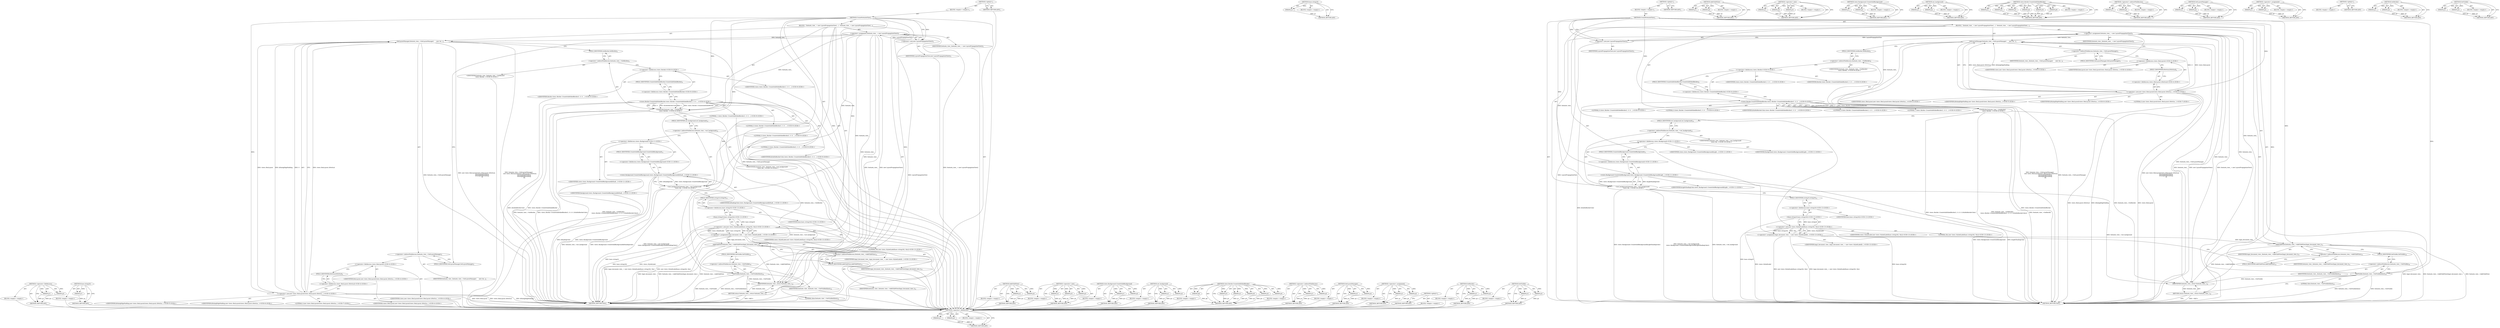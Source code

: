 digraph "SetVisible" {
vulnerable_129 [label=<(METHOD,&lt;operator&gt;.fieldAccess)>];
vulnerable_130 [label=<(PARAM,p1)>];
vulnerable_131 [label=<(PARAM,p2)>];
vulnerable_132 [label=<(BLOCK,&lt;empty&gt;,&lt;empty&gt;)>];
vulnerable_133 [label=<(METHOD_RETURN,ANY)>];
vulnerable_158 [label=<(METHOD,base.string16)>];
vulnerable_159 [label=<(PARAM,p1)>];
vulnerable_160 [label=<(BLOCK,&lt;empty&gt;,&lt;empty&gt;)>];
vulnerable_161 [label=<(METHOD_RETURN,ANY)>];
vulnerable_6 [label=<(METHOD,&lt;global&gt;)<SUB>1</SUB>>];
vulnerable_7 [label=<(BLOCK,&lt;empty&gt;,&lt;empty&gt;)<SUB>1</SUB>>];
vulnerable_8 [label=<(METHOD,CreateFootnoteView)<SUB>1</SUB>>];
vulnerable_9 [label=<(BLOCK,{
  footnote_view_ = new LayoutPropagationView(...,{
  footnote_view_ = new LayoutPropagationView(...)<SUB>1</SUB>>];
vulnerable_10 [label=<(&lt;operator&gt;.assignment,footnote_view_ = new LayoutPropagationView())<SUB>2</SUB>>];
vulnerable_11 [label=<(IDENTIFIER,footnote_view_,footnote_view_ = new LayoutPropagationView())<SUB>2</SUB>>];
vulnerable_12 [label=<(&lt;operator&gt;.new,new LayoutPropagationView())<SUB>2</SUB>>];
vulnerable_13 [label=<(IDENTIFIER,LayoutPropagationView,new LayoutPropagationView())<SUB>2</SUB>>];
vulnerable_14 [label=<(SetLayoutManager,footnote_view_-&gt;SetLayoutManager(
      new vie...)<SUB>3</SUB>>];
vulnerable_15 [label=<(&lt;operator&gt;.indirectFieldAccess,footnote_view_-&gt;SetLayoutManager)<SUB>3</SUB>>];
vulnerable_16 [label=<(IDENTIFIER,footnote_view_,footnote_view_-&gt;SetLayoutManager(
      new vie...)<SUB>3</SUB>>];
vulnerable_17 [label=<(FIELD_IDENTIFIER,SetLayoutManager,SetLayoutManager)<SUB>3</SUB>>];
vulnerable_18 [label="<(&lt;operator&gt;.new,new views::BoxLayout(views::BoxLayout::kVertica...)<SUB>4</SUB>>"];
vulnerable_19 [label="<(IDENTIFIER,views::BoxLayout,new views::BoxLayout(views::BoxLayout::kVertica...)<SUB>4</SUB>>"];
vulnerable_20 [label="<(&lt;operator&gt;.fieldAccess,views::BoxLayout::kVertical)<SUB>4</SUB>>"];
vulnerable_21 [label="<(&lt;operator&gt;.fieldAccess,views::BoxLayout)<SUB>4</SUB>>"];
vulnerable_22 [label="<(IDENTIFIER,views,new views::BoxLayout(views::BoxLayout::kVertica...)<SUB>4</SUB>>"];
vulnerable_23 [label="<(IDENTIFIER,BoxLayout,new views::BoxLayout(views::BoxLayout::kVertica...)<SUB>4</SUB>>"];
vulnerable_24 [label=<(FIELD_IDENTIFIER,kVertical,kVertical)<SUB>4</SUB>>];
vulnerable_25 [label="<(IDENTIFIER,kDialogEdgePadding,new views::BoxLayout(views::BoxLayout::kVertica...)<SUB>5</SUB>>"];
vulnerable_26 [label="<(IDENTIFIER,kDialogEdgePadding,new views::BoxLayout(views::BoxLayout::kVertica...)<SUB>6</SUB>>"];
vulnerable_27 [label="<(LITERAL,0,new views::BoxLayout(views::BoxLayout::kVertica...)<SUB>7</SUB>>"];
vulnerable_28 [label="<(SetBorder,footnote_view_-&gt;SetBorder(
       views::Border...)<SUB>8</SUB>>"];
vulnerable_29 [label=<(&lt;operator&gt;.indirectFieldAccess,footnote_view_-&gt;SetBorder)<SUB>8</SUB>>];
vulnerable_30 [label="<(IDENTIFIER,footnote_view_,footnote_view_-&gt;SetBorder(
       views::Border...)<SUB>8</SUB>>"];
vulnerable_31 [label=<(FIELD_IDENTIFIER,SetBorder,SetBorder)<SUB>8</SUB>>];
vulnerable_32 [label="<(views.Border.CreateSolidSidedBorder,views::Border::CreateSolidSidedBorder(1, 0, 0, ...)<SUB>9</SUB>>"];
vulnerable_33 [label="<(&lt;operator&gt;.fieldAccess,views::Border::CreateSolidSidedBorder)<SUB>9</SUB>>"];
vulnerable_34 [label="<(&lt;operator&gt;.fieldAccess,views::Border)<SUB>9</SUB>>"];
vulnerable_35 [label="<(IDENTIFIER,views,views::Border::CreateSolidSidedBorder(1, 0, 0, ...)<SUB>9</SUB>>"];
vulnerable_36 [label="<(IDENTIFIER,Border,views::Border::CreateSolidSidedBorder(1, 0, 0, ...)<SUB>9</SUB>>"];
vulnerable_37 [label=<(FIELD_IDENTIFIER,CreateSolidSidedBorder,CreateSolidSidedBorder)<SUB>9</SUB>>];
vulnerable_38 [label="<(LITERAL,1,views::Border::CreateSolidSidedBorder(1, 0, 0, ...)<SUB>9</SUB>>"];
vulnerable_39 [label="<(LITERAL,0,views::Border::CreateSolidSidedBorder(1, 0, 0, ...)<SUB>9</SUB>>"];
vulnerable_40 [label="<(LITERAL,0,views::Border::CreateSolidSidedBorder(1, 0, 0, ...)<SUB>9</SUB>>"];
vulnerable_41 [label="<(LITERAL,0,views::Border::CreateSolidSidedBorder(1, 0, 0, ...)<SUB>9</SUB>>"];
vulnerable_42 [label="<(IDENTIFIER,kSubtleBorderColor,views::Border::CreateSolidSidedBorder(1, 0, 0, ...)<SUB>9</SUB>>"];
vulnerable_43 [label="<(set_background,footnote_view_-&gt;set_background(
      views::Ba...)<SUB>10</SUB>>"];
vulnerable_44 [label=<(&lt;operator&gt;.indirectFieldAccess,footnote_view_-&gt;set_background)<SUB>10</SUB>>];
vulnerable_45 [label="<(IDENTIFIER,footnote_view_,footnote_view_-&gt;set_background(
      views::Ba...)<SUB>10</SUB>>"];
vulnerable_46 [label=<(FIELD_IDENTIFIER,set_background,set_background)<SUB>10</SUB>>];
vulnerable_47 [label="<(views.Background.CreateSolidBackground,views::Background::CreateSolidBackground(kShadi...)<SUB>11</SUB>>"];
vulnerable_48 [label="<(&lt;operator&gt;.fieldAccess,views::Background::CreateSolidBackground)<SUB>11</SUB>>"];
vulnerable_49 [label="<(&lt;operator&gt;.fieldAccess,views::Background)<SUB>11</SUB>>"];
vulnerable_50 [label="<(IDENTIFIER,views,views::Background::CreateSolidBackground(kShadi...)<SUB>11</SUB>>"];
vulnerable_51 [label="<(IDENTIFIER,Background,views::Background::CreateSolidBackground(kShadi...)<SUB>11</SUB>>"];
vulnerable_52 [label=<(FIELD_IDENTIFIER,CreateSolidBackground,CreateSolidBackground)<SUB>11</SUB>>];
vulnerable_53 [label="<(IDENTIFIER,kShadingColor,views::Background::CreateSolidBackground(kShadi...)<SUB>11</SUB>>"];
vulnerable_54 [label="<(&lt;operator&gt;.assignment,legal_document_view_ = new views::StyledLabel(b...)<SUB>13</SUB>>"];
vulnerable_55 [label="<(IDENTIFIER,legal_document_view_,legal_document_view_ = new views::StyledLabel(b...)<SUB>13</SUB>>"];
vulnerable_56 [label="<(&lt;operator&gt;.new,new views::StyledLabel(base::string16(), this))<SUB>13</SUB>>"];
vulnerable_57 [label="<(IDENTIFIER,views::StyledLabel,new views::StyledLabel(base::string16(), this))<SUB>13</SUB>>"];
vulnerable_58 [label="<(base.string16,base::string16())<SUB>13</SUB>>"];
vulnerable_59 [label="<(&lt;operator&gt;.fieldAccess,base::string16)<SUB>13</SUB>>"];
vulnerable_60 [label="<(IDENTIFIER,base,base::string16())<SUB>13</SUB>>"];
vulnerable_61 [label=<(FIELD_IDENTIFIER,string16,string16)<SUB>13</SUB>>];
vulnerable_62 [label="<(LITERAL,this,new views::StyledLabel(base::string16(), this))<SUB>13</SUB>>"];
vulnerable_63 [label=<(AddChildView,footnote_view_-&gt;AddChildView(legal_document_view_))<SUB>15</SUB>>];
vulnerable_64 [label=<(&lt;operator&gt;.indirectFieldAccess,footnote_view_-&gt;AddChildView)<SUB>15</SUB>>];
vulnerable_65 [label=<(IDENTIFIER,footnote_view_,footnote_view_-&gt;AddChildView(legal_document_view_))<SUB>15</SUB>>];
vulnerable_66 [label=<(FIELD_IDENTIFIER,AddChildView,AddChildView)<SUB>15</SUB>>];
vulnerable_67 [label=<(IDENTIFIER,legal_document_view_,footnote_view_-&gt;AddChildView(legal_document_view_))<SUB>15</SUB>>];
vulnerable_68 [label=<(SetVisible,footnote_view_-&gt;SetVisible(false))<SUB>16</SUB>>];
vulnerable_69 [label=<(&lt;operator&gt;.indirectFieldAccess,footnote_view_-&gt;SetVisible)<SUB>16</SUB>>];
vulnerable_70 [label=<(IDENTIFIER,footnote_view_,footnote_view_-&gt;SetVisible(false))<SUB>16</SUB>>];
vulnerable_71 [label=<(FIELD_IDENTIFIER,SetVisible,SetVisible)<SUB>16</SUB>>];
vulnerable_72 [label=<(LITERAL,false,footnote_view_-&gt;SetVisible(false))<SUB>16</SUB>>];
vulnerable_73 [label=<(RETURN,return footnote_view_;,return footnote_view_;)<SUB>18</SUB>>];
vulnerable_74 [label=<(IDENTIFIER,footnote_view_,return footnote_view_;)<SUB>18</SUB>>];
vulnerable_75 [label=<(METHOD_RETURN,View)<SUB>1</SUB>>];
vulnerable_77 [label=<(METHOD_RETURN,ANY)<SUB>1</SUB>>];
vulnerable_162 [label=<(METHOD,AddChildView)>];
vulnerable_163 [label=<(PARAM,p1)>];
vulnerable_164 [label=<(PARAM,p2)>];
vulnerable_165 [label=<(BLOCK,&lt;empty&gt;,&lt;empty&gt;)>];
vulnerable_166 [label=<(METHOD_RETURN,ANY)>];
vulnerable_113 [label=<(METHOD,&lt;operator&gt;.new)>];
vulnerable_114 [label=<(PARAM,p1)>];
vulnerable_115 [label=<(PARAM,p2)>];
vulnerable_116 [label=<(PARAM,p3)>];
vulnerable_117 [label=<(BLOCK,&lt;empty&gt;,&lt;empty&gt;)>];
vulnerable_118 [label=<(METHOD_RETURN,ANY)>];
vulnerable_153 [label=<(METHOD,views.Background.CreateSolidBackground)>];
vulnerable_154 [label=<(PARAM,p1)>];
vulnerable_155 [label=<(PARAM,p2)>];
vulnerable_156 [label=<(BLOCK,&lt;empty&gt;,&lt;empty&gt;)>];
vulnerable_157 [label=<(METHOD_RETURN,ANY)>];
vulnerable_148 [label=<(METHOD,set_background)>];
vulnerable_149 [label=<(PARAM,p1)>];
vulnerable_150 [label=<(PARAM,p2)>];
vulnerable_151 [label=<(BLOCK,&lt;empty&gt;,&lt;empty&gt;)>];
vulnerable_152 [label=<(METHOD_RETURN,ANY)>];
vulnerable_139 [label=<(METHOD,views.Border.CreateSolidSidedBorder)>];
vulnerable_140 [label=<(PARAM,p1)>];
vulnerable_141 [label=<(PARAM,p2)>];
vulnerable_142 [label=<(PARAM,p3)>];
vulnerable_143 [label=<(PARAM,p4)>];
vulnerable_144 [label=<(PARAM,p5)>];
vulnerable_145 [label=<(PARAM,p6)>];
vulnerable_146 [label=<(BLOCK,&lt;empty&gt;,&lt;empty&gt;)>];
vulnerable_147 [label=<(METHOD_RETURN,ANY)>];
vulnerable_124 [label=<(METHOD,&lt;operator&gt;.indirectFieldAccess)>];
vulnerable_125 [label=<(PARAM,p1)>];
vulnerable_126 [label=<(PARAM,p2)>];
vulnerable_127 [label=<(BLOCK,&lt;empty&gt;,&lt;empty&gt;)>];
vulnerable_128 [label=<(METHOD_RETURN,ANY)>];
vulnerable_119 [label=<(METHOD,SetLayoutManager)>];
vulnerable_120 [label=<(PARAM,p1)>];
vulnerable_121 [label=<(PARAM,p2)>];
vulnerable_122 [label=<(BLOCK,&lt;empty&gt;,&lt;empty&gt;)>];
vulnerable_123 [label=<(METHOD_RETURN,ANY)>];
vulnerable_108 [label=<(METHOD,&lt;operator&gt;.assignment)>];
vulnerable_109 [label=<(PARAM,p1)>];
vulnerable_110 [label=<(PARAM,p2)>];
vulnerable_111 [label=<(BLOCK,&lt;empty&gt;,&lt;empty&gt;)>];
vulnerable_112 [label=<(METHOD_RETURN,ANY)>];
vulnerable_102 [label=<(METHOD,&lt;global&gt;)<SUB>1</SUB>>];
vulnerable_103 [label=<(BLOCK,&lt;empty&gt;,&lt;empty&gt;)>];
vulnerable_104 [label=<(METHOD_RETURN,ANY)>];
vulnerable_134 [label=<(METHOD,SetBorder)>];
vulnerable_135 [label=<(PARAM,p1)>];
vulnerable_136 [label=<(PARAM,p2)>];
vulnerable_137 [label=<(BLOCK,&lt;empty&gt;,&lt;empty&gt;)>];
vulnerable_138 [label=<(METHOD_RETURN,ANY)>];
vulnerable_167 [label=<(METHOD,SetVisible)>];
vulnerable_168 [label=<(PARAM,p1)>];
vulnerable_169 [label=<(PARAM,p2)>];
vulnerable_170 [label=<(BLOCK,&lt;empty&gt;,&lt;empty&gt;)>];
vulnerable_171 [label=<(METHOD_RETURN,ANY)>];
fixed_129 [label=<(METHOD,&lt;operator&gt;.fieldAccess)>];
fixed_130 [label=<(PARAM,p1)>];
fixed_131 [label=<(PARAM,p2)>];
fixed_132 [label=<(BLOCK,&lt;empty&gt;,&lt;empty&gt;)>];
fixed_133 [label=<(METHOD_RETURN,ANY)>];
fixed_158 [label=<(METHOD,base.string16)>];
fixed_159 [label=<(PARAM,p1)>];
fixed_160 [label=<(BLOCK,&lt;empty&gt;,&lt;empty&gt;)>];
fixed_161 [label=<(METHOD_RETURN,ANY)>];
fixed_6 [label=<(METHOD,&lt;global&gt;)<SUB>1</SUB>>];
fixed_7 [label=<(BLOCK,&lt;empty&gt;,&lt;empty&gt;)<SUB>1</SUB>>];
fixed_8 [label=<(METHOD,CreateFootnoteView)<SUB>1</SUB>>];
fixed_9 [label=<(BLOCK,{
  footnote_view_ = new LayoutPropagationView(...,{
  footnote_view_ = new LayoutPropagationView(...)<SUB>1</SUB>>];
fixed_10 [label=<(&lt;operator&gt;.assignment,footnote_view_ = new LayoutPropagationView())<SUB>2</SUB>>];
fixed_11 [label=<(IDENTIFIER,footnote_view_,footnote_view_ = new LayoutPropagationView())<SUB>2</SUB>>];
fixed_12 [label=<(&lt;operator&gt;.new,new LayoutPropagationView())<SUB>2</SUB>>];
fixed_13 [label=<(IDENTIFIER,LayoutPropagationView,new LayoutPropagationView())<SUB>2</SUB>>];
fixed_14 [label=<(SetLayoutManager,footnote_view_-&gt;SetLayoutManager(
      new vie...)<SUB>3</SUB>>];
fixed_15 [label=<(&lt;operator&gt;.indirectFieldAccess,footnote_view_-&gt;SetLayoutManager)<SUB>3</SUB>>];
fixed_16 [label=<(IDENTIFIER,footnote_view_,footnote_view_-&gt;SetLayoutManager(
      new vie...)<SUB>3</SUB>>];
fixed_17 [label=<(FIELD_IDENTIFIER,SetLayoutManager,SetLayoutManager)<SUB>3</SUB>>];
fixed_18 [label="<(&lt;operator&gt;.new,new views::BoxLayout(views::BoxLayout::kVertica...)<SUB>4</SUB>>"];
fixed_19 [label="<(IDENTIFIER,views::BoxLayout,new views::BoxLayout(views::BoxLayout::kVertica...)<SUB>4</SUB>>"];
fixed_20 [label="<(&lt;operator&gt;.fieldAccess,views::BoxLayout::kVertical)<SUB>4</SUB>>"];
fixed_21 [label="<(&lt;operator&gt;.fieldAccess,views::BoxLayout)<SUB>4</SUB>>"];
fixed_22 [label="<(IDENTIFIER,views,new views::BoxLayout(views::BoxLayout::kVertica...)<SUB>4</SUB>>"];
fixed_23 [label="<(IDENTIFIER,BoxLayout,new views::BoxLayout(views::BoxLayout::kVertica...)<SUB>4</SUB>>"];
fixed_24 [label=<(FIELD_IDENTIFIER,kVertical,kVertical)<SUB>4</SUB>>];
fixed_25 [label="<(IDENTIFIER,kDialogEdgePadding,new views::BoxLayout(views::BoxLayout::kVertica...)<SUB>5</SUB>>"];
fixed_26 [label="<(IDENTIFIER,kDialogEdgePadding,new views::BoxLayout(views::BoxLayout::kVertica...)<SUB>6</SUB>>"];
fixed_27 [label="<(LITERAL,0,new views::BoxLayout(views::BoxLayout::kVertica...)<SUB>7</SUB>>"];
fixed_28 [label="<(SetBorder,footnote_view_-&gt;SetBorder(
       views::Border...)<SUB>8</SUB>>"];
fixed_29 [label=<(&lt;operator&gt;.indirectFieldAccess,footnote_view_-&gt;SetBorder)<SUB>8</SUB>>];
fixed_30 [label="<(IDENTIFIER,footnote_view_,footnote_view_-&gt;SetBorder(
       views::Border...)<SUB>8</SUB>>"];
fixed_31 [label=<(FIELD_IDENTIFIER,SetBorder,SetBorder)<SUB>8</SUB>>];
fixed_32 [label="<(views.Border.CreateSolidSidedBorder,views::Border::CreateSolidSidedBorder(1, 0, 0, ...)<SUB>9</SUB>>"];
fixed_33 [label="<(&lt;operator&gt;.fieldAccess,views::Border::CreateSolidSidedBorder)<SUB>9</SUB>>"];
fixed_34 [label="<(&lt;operator&gt;.fieldAccess,views::Border)<SUB>9</SUB>>"];
fixed_35 [label="<(IDENTIFIER,views,views::Border::CreateSolidSidedBorder(1, 0, 0, ...)<SUB>9</SUB>>"];
fixed_36 [label="<(IDENTIFIER,Border,views::Border::CreateSolidSidedBorder(1, 0, 0, ...)<SUB>9</SUB>>"];
fixed_37 [label=<(FIELD_IDENTIFIER,CreateSolidSidedBorder,CreateSolidSidedBorder)<SUB>9</SUB>>];
fixed_38 [label="<(LITERAL,1,views::Border::CreateSolidSidedBorder(1, 0, 0, ...)<SUB>9</SUB>>"];
fixed_39 [label="<(LITERAL,0,views::Border::CreateSolidSidedBorder(1, 0, 0, ...)<SUB>9</SUB>>"];
fixed_40 [label="<(LITERAL,0,views::Border::CreateSolidSidedBorder(1, 0, 0, ...)<SUB>9</SUB>>"];
fixed_41 [label="<(LITERAL,0,views::Border::CreateSolidSidedBorder(1, 0, 0, ...)<SUB>9</SUB>>"];
fixed_42 [label="<(IDENTIFIER,kSubtleBorderColor,views::Border::CreateSolidSidedBorder(1, 0, 0, ...)<SUB>9</SUB>>"];
fixed_43 [label="<(set_background,footnote_view_-&gt;set_background(
      views::Ba...)<SUB>10</SUB>>"];
fixed_44 [label=<(&lt;operator&gt;.indirectFieldAccess,footnote_view_-&gt;set_background)<SUB>10</SUB>>];
fixed_45 [label="<(IDENTIFIER,footnote_view_,footnote_view_-&gt;set_background(
      views::Ba...)<SUB>10</SUB>>"];
fixed_46 [label=<(FIELD_IDENTIFIER,set_background,set_background)<SUB>10</SUB>>];
fixed_47 [label="<(views.Background.CreateSolidBackground,views::Background::CreateSolidBackground(kLight...)<SUB>11</SUB>>"];
fixed_48 [label="<(&lt;operator&gt;.fieldAccess,views::Background::CreateSolidBackground)<SUB>11</SUB>>"];
fixed_49 [label="<(&lt;operator&gt;.fieldAccess,views::Background)<SUB>11</SUB>>"];
fixed_50 [label="<(IDENTIFIER,views,views::Background::CreateSolidBackground(kLight...)<SUB>11</SUB>>"];
fixed_51 [label="<(IDENTIFIER,Background,views::Background::CreateSolidBackground(kLight...)<SUB>11</SUB>>"];
fixed_52 [label=<(FIELD_IDENTIFIER,CreateSolidBackground,CreateSolidBackground)<SUB>11</SUB>>];
fixed_53 [label="<(IDENTIFIER,kLightShadingColor,views::Background::CreateSolidBackground(kLight...)<SUB>11</SUB>>"];
fixed_54 [label="<(&lt;operator&gt;.assignment,legal_document_view_ = new views::StyledLabel(b...)<SUB>13</SUB>>"];
fixed_55 [label="<(IDENTIFIER,legal_document_view_,legal_document_view_ = new views::StyledLabel(b...)<SUB>13</SUB>>"];
fixed_56 [label="<(&lt;operator&gt;.new,new views::StyledLabel(base::string16(), this))<SUB>13</SUB>>"];
fixed_57 [label="<(IDENTIFIER,views::StyledLabel,new views::StyledLabel(base::string16(), this))<SUB>13</SUB>>"];
fixed_58 [label="<(base.string16,base::string16())<SUB>13</SUB>>"];
fixed_59 [label="<(&lt;operator&gt;.fieldAccess,base::string16)<SUB>13</SUB>>"];
fixed_60 [label="<(IDENTIFIER,base,base::string16())<SUB>13</SUB>>"];
fixed_61 [label=<(FIELD_IDENTIFIER,string16,string16)<SUB>13</SUB>>];
fixed_62 [label="<(LITERAL,this,new views::StyledLabel(base::string16(), this))<SUB>13</SUB>>"];
fixed_63 [label=<(AddChildView,footnote_view_-&gt;AddChildView(legal_document_view_))<SUB>15</SUB>>];
fixed_64 [label=<(&lt;operator&gt;.indirectFieldAccess,footnote_view_-&gt;AddChildView)<SUB>15</SUB>>];
fixed_65 [label=<(IDENTIFIER,footnote_view_,footnote_view_-&gt;AddChildView(legal_document_view_))<SUB>15</SUB>>];
fixed_66 [label=<(FIELD_IDENTIFIER,AddChildView,AddChildView)<SUB>15</SUB>>];
fixed_67 [label=<(IDENTIFIER,legal_document_view_,footnote_view_-&gt;AddChildView(legal_document_view_))<SUB>15</SUB>>];
fixed_68 [label=<(SetVisible,footnote_view_-&gt;SetVisible(false))<SUB>16</SUB>>];
fixed_69 [label=<(&lt;operator&gt;.indirectFieldAccess,footnote_view_-&gt;SetVisible)<SUB>16</SUB>>];
fixed_70 [label=<(IDENTIFIER,footnote_view_,footnote_view_-&gt;SetVisible(false))<SUB>16</SUB>>];
fixed_71 [label=<(FIELD_IDENTIFIER,SetVisible,SetVisible)<SUB>16</SUB>>];
fixed_72 [label=<(LITERAL,false,footnote_view_-&gt;SetVisible(false))<SUB>16</SUB>>];
fixed_73 [label=<(RETURN,return footnote_view_;,return footnote_view_;)<SUB>18</SUB>>];
fixed_74 [label=<(IDENTIFIER,footnote_view_,return footnote_view_;)<SUB>18</SUB>>];
fixed_75 [label=<(METHOD_RETURN,View)<SUB>1</SUB>>];
fixed_77 [label=<(METHOD_RETURN,ANY)<SUB>1</SUB>>];
fixed_162 [label=<(METHOD,AddChildView)>];
fixed_163 [label=<(PARAM,p1)>];
fixed_164 [label=<(PARAM,p2)>];
fixed_165 [label=<(BLOCK,&lt;empty&gt;,&lt;empty&gt;)>];
fixed_166 [label=<(METHOD_RETURN,ANY)>];
fixed_113 [label=<(METHOD,&lt;operator&gt;.new)>];
fixed_114 [label=<(PARAM,p1)>];
fixed_115 [label=<(PARAM,p2)>];
fixed_116 [label=<(PARAM,p3)>];
fixed_117 [label=<(BLOCK,&lt;empty&gt;,&lt;empty&gt;)>];
fixed_118 [label=<(METHOD_RETURN,ANY)>];
fixed_153 [label=<(METHOD,views.Background.CreateSolidBackground)>];
fixed_154 [label=<(PARAM,p1)>];
fixed_155 [label=<(PARAM,p2)>];
fixed_156 [label=<(BLOCK,&lt;empty&gt;,&lt;empty&gt;)>];
fixed_157 [label=<(METHOD_RETURN,ANY)>];
fixed_148 [label=<(METHOD,set_background)>];
fixed_149 [label=<(PARAM,p1)>];
fixed_150 [label=<(PARAM,p2)>];
fixed_151 [label=<(BLOCK,&lt;empty&gt;,&lt;empty&gt;)>];
fixed_152 [label=<(METHOD_RETURN,ANY)>];
fixed_139 [label=<(METHOD,views.Border.CreateSolidSidedBorder)>];
fixed_140 [label=<(PARAM,p1)>];
fixed_141 [label=<(PARAM,p2)>];
fixed_142 [label=<(PARAM,p3)>];
fixed_143 [label=<(PARAM,p4)>];
fixed_144 [label=<(PARAM,p5)>];
fixed_145 [label=<(PARAM,p6)>];
fixed_146 [label=<(BLOCK,&lt;empty&gt;,&lt;empty&gt;)>];
fixed_147 [label=<(METHOD_RETURN,ANY)>];
fixed_124 [label=<(METHOD,&lt;operator&gt;.indirectFieldAccess)>];
fixed_125 [label=<(PARAM,p1)>];
fixed_126 [label=<(PARAM,p2)>];
fixed_127 [label=<(BLOCK,&lt;empty&gt;,&lt;empty&gt;)>];
fixed_128 [label=<(METHOD_RETURN,ANY)>];
fixed_119 [label=<(METHOD,SetLayoutManager)>];
fixed_120 [label=<(PARAM,p1)>];
fixed_121 [label=<(PARAM,p2)>];
fixed_122 [label=<(BLOCK,&lt;empty&gt;,&lt;empty&gt;)>];
fixed_123 [label=<(METHOD_RETURN,ANY)>];
fixed_108 [label=<(METHOD,&lt;operator&gt;.assignment)>];
fixed_109 [label=<(PARAM,p1)>];
fixed_110 [label=<(PARAM,p2)>];
fixed_111 [label=<(BLOCK,&lt;empty&gt;,&lt;empty&gt;)>];
fixed_112 [label=<(METHOD_RETURN,ANY)>];
fixed_102 [label=<(METHOD,&lt;global&gt;)<SUB>1</SUB>>];
fixed_103 [label=<(BLOCK,&lt;empty&gt;,&lt;empty&gt;)>];
fixed_104 [label=<(METHOD_RETURN,ANY)>];
fixed_134 [label=<(METHOD,SetBorder)>];
fixed_135 [label=<(PARAM,p1)>];
fixed_136 [label=<(PARAM,p2)>];
fixed_137 [label=<(BLOCK,&lt;empty&gt;,&lt;empty&gt;)>];
fixed_138 [label=<(METHOD_RETURN,ANY)>];
fixed_167 [label=<(METHOD,SetVisible)>];
fixed_168 [label=<(PARAM,p1)>];
fixed_169 [label=<(PARAM,p2)>];
fixed_170 [label=<(BLOCK,&lt;empty&gt;,&lt;empty&gt;)>];
fixed_171 [label=<(METHOD_RETURN,ANY)>];
vulnerable_129 -> vulnerable_130  [key=0, label="AST: "];
vulnerable_129 -> vulnerable_130  [key=1, label="DDG: "];
vulnerable_129 -> vulnerable_132  [key=0, label="AST: "];
vulnerable_129 -> vulnerable_131  [key=0, label="AST: "];
vulnerable_129 -> vulnerable_131  [key=1, label="DDG: "];
vulnerable_129 -> vulnerable_133  [key=0, label="AST: "];
vulnerable_129 -> vulnerable_133  [key=1, label="CFG: "];
vulnerable_130 -> vulnerable_133  [key=0, label="DDG: p1"];
vulnerable_131 -> vulnerable_133  [key=0, label="DDG: p2"];
vulnerable_132 -> fixed_129  [key=0];
vulnerable_133 -> fixed_129  [key=0];
vulnerable_158 -> vulnerable_159  [key=0, label="AST: "];
vulnerable_158 -> vulnerable_159  [key=1, label="DDG: "];
vulnerable_158 -> vulnerable_160  [key=0, label="AST: "];
vulnerable_158 -> vulnerable_161  [key=0, label="AST: "];
vulnerable_158 -> vulnerable_161  [key=1, label="CFG: "];
vulnerable_159 -> vulnerable_161  [key=0, label="DDG: p1"];
vulnerable_160 -> fixed_129  [key=0];
vulnerable_161 -> fixed_129  [key=0];
vulnerable_6 -> vulnerable_7  [key=0, label="AST: "];
vulnerable_6 -> vulnerable_77  [key=0, label="AST: "];
vulnerable_6 -> vulnerable_77  [key=1, label="CFG: "];
vulnerable_7 -> vulnerable_8  [key=0, label="AST: "];
vulnerable_8 -> vulnerable_9  [key=0, label="AST: "];
vulnerable_8 -> vulnerable_75  [key=0, label="AST: "];
vulnerable_8 -> vulnerable_12  [key=0, label="CFG: "];
vulnerable_8 -> vulnerable_12  [key=1, label="DDG: "];
vulnerable_8 -> vulnerable_63  [key=0, label="DDG: "];
vulnerable_8 -> vulnerable_68  [key=0, label="DDG: "];
vulnerable_8 -> vulnerable_74  [key=0, label="DDG: "];
vulnerable_8 -> vulnerable_18  [key=0, label="DDG: "];
vulnerable_8 -> vulnerable_32  [key=0, label="DDG: "];
vulnerable_8 -> vulnerable_47  [key=0, label="DDG: "];
vulnerable_8 -> vulnerable_56  [key=0, label="DDG: "];
vulnerable_9 -> vulnerable_10  [key=0, label="AST: "];
vulnerable_9 -> vulnerable_14  [key=0, label="AST: "];
vulnerable_9 -> vulnerable_28  [key=0, label="AST: "];
vulnerable_9 -> vulnerable_43  [key=0, label="AST: "];
vulnerable_9 -> vulnerable_54  [key=0, label="AST: "];
vulnerable_9 -> vulnerable_63  [key=0, label="AST: "];
vulnerable_9 -> vulnerable_68  [key=0, label="AST: "];
vulnerable_9 -> vulnerable_73  [key=0, label="AST: "];
vulnerable_10 -> vulnerable_11  [key=0, label="AST: "];
vulnerable_10 -> vulnerable_12  [key=0, label="AST: "];
vulnerable_10 -> vulnerable_17  [key=0, label="CFG: "];
vulnerable_10 -> vulnerable_75  [key=0, label="DDG: footnote_view_"];
vulnerable_10 -> vulnerable_75  [key=1, label="DDG: new LayoutPropagationView()"];
vulnerable_10 -> vulnerable_75  [key=2, label="DDG: footnote_view_ = new LayoutPropagationView()"];
vulnerable_10 -> vulnerable_14  [key=0, label="DDG: footnote_view_"];
vulnerable_10 -> vulnerable_28  [key=0, label="DDG: footnote_view_"];
vulnerable_10 -> vulnerable_43  [key=0, label="DDG: footnote_view_"];
vulnerable_10 -> vulnerable_63  [key=0, label="DDG: footnote_view_"];
vulnerable_10 -> vulnerable_68  [key=0, label="DDG: footnote_view_"];
vulnerable_10 -> vulnerable_74  [key=0, label="DDG: footnote_view_"];
vulnerable_11 -> fixed_129  [key=0];
vulnerable_12 -> vulnerable_13  [key=0, label="AST: "];
vulnerable_12 -> vulnerable_10  [key=0, label="CFG: "];
vulnerable_12 -> vulnerable_10  [key=1, label="DDG: LayoutPropagationView"];
vulnerable_12 -> vulnerable_75  [key=0, label="DDG: LayoutPropagationView"];
vulnerable_13 -> fixed_129  [key=0];
vulnerable_14 -> vulnerable_15  [key=0, label="AST: "];
vulnerable_14 -> vulnerable_18  [key=0, label="AST: "];
vulnerable_14 -> vulnerable_31  [key=0, label="CFG: "];
vulnerable_14 -> vulnerable_75  [key=0, label="DDG: footnote_view_-&gt;SetLayoutManager"];
vulnerable_14 -> vulnerable_75  [key=1, label="DDG: new views::BoxLayout(views::BoxLayout::kVertical,
                           kDialogEdgePadding,
                           kDialogEdgePadding,
                           0)"];
vulnerable_14 -> vulnerable_75  [key=2, label="DDG: footnote_view_-&gt;SetLayoutManager(
      new views::BoxLayout(views::BoxLayout::kVertical,
                           kDialogEdgePadding,
                           kDialogEdgePadding,
                           0))"];
vulnerable_14 -> vulnerable_74  [key=0, label="DDG: footnote_view_-&gt;SetLayoutManager"];
vulnerable_15 -> vulnerable_16  [key=0, label="AST: "];
vulnerable_15 -> vulnerable_17  [key=0, label="AST: "];
vulnerable_15 -> vulnerable_21  [key=0, label="CFG: "];
vulnerable_16 -> fixed_129  [key=0];
vulnerable_17 -> vulnerable_15  [key=0, label="CFG: "];
vulnerable_18 -> vulnerable_19  [key=0, label="AST: "];
vulnerable_18 -> vulnerable_20  [key=0, label="AST: "];
vulnerable_18 -> vulnerable_25  [key=0, label="AST: "];
vulnerable_18 -> vulnerable_26  [key=0, label="AST: "];
vulnerable_18 -> vulnerable_27  [key=0, label="AST: "];
vulnerable_18 -> vulnerable_14  [key=0, label="CFG: "];
vulnerable_18 -> vulnerable_14  [key=1, label="DDG: views::BoxLayout::kVertical"];
vulnerable_18 -> vulnerable_14  [key=2, label="DDG: kDialogEdgePadding"];
vulnerable_18 -> vulnerable_14  [key=3, label="DDG: 0"];
vulnerable_18 -> vulnerable_14  [key=4, label="DDG: views::BoxLayout"];
vulnerable_18 -> vulnerable_75  [key=0, label="DDG: views::BoxLayout::kVertical"];
vulnerable_18 -> vulnerable_75  [key=1, label="DDG: kDialogEdgePadding"];
vulnerable_18 -> vulnerable_75  [key=2, label="DDG: views::BoxLayout"];
vulnerable_19 -> fixed_129  [key=0];
vulnerable_20 -> vulnerable_21  [key=0, label="AST: "];
vulnerable_20 -> vulnerable_24  [key=0, label="AST: "];
vulnerable_20 -> vulnerable_18  [key=0, label="CFG: "];
vulnerable_21 -> vulnerable_22  [key=0, label="AST: "];
vulnerable_21 -> vulnerable_23  [key=0, label="AST: "];
vulnerable_21 -> vulnerable_24  [key=0, label="CFG: "];
vulnerable_22 -> fixed_129  [key=0];
vulnerable_23 -> fixed_129  [key=0];
vulnerable_24 -> vulnerable_20  [key=0, label="CFG: "];
vulnerable_25 -> fixed_129  [key=0];
vulnerable_26 -> fixed_129  [key=0];
vulnerable_27 -> fixed_129  [key=0];
vulnerable_28 -> vulnerable_29  [key=0, label="AST: "];
vulnerable_28 -> vulnerable_32  [key=0, label="AST: "];
vulnerable_28 -> vulnerable_46  [key=0, label="CFG: "];
vulnerable_28 -> vulnerable_75  [key=0, label="DDG: footnote_view_-&gt;SetBorder"];
vulnerable_28 -> vulnerable_75  [key=1, label="DDG: views::Border::CreateSolidSidedBorder(1, 0, 0, 0, kSubtleBorderColor)"];
vulnerable_28 -> vulnerable_75  [key=2, label="DDG: footnote_view_-&gt;SetBorder(
       views::Border::CreateSolidSidedBorder(1, 0, 0, 0, kSubtleBorderColor))"];
vulnerable_28 -> vulnerable_74  [key=0, label="DDG: footnote_view_-&gt;SetBorder"];
vulnerable_29 -> vulnerable_30  [key=0, label="AST: "];
vulnerable_29 -> vulnerable_31  [key=0, label="AST: "];
vulnerable_29 -> vulnerable_34  [key=0, label="CFG: "];
vulnerable_30 -> fixed_129  [key=0];
vulnerable_31 -> vulnerable_29  [key=0, label="CFG: "];
vulnerable_32 -> vulnerable_33  [key=0, label="AST: "];
vulnerable_32 -> vulnerable_38  [key=0, label="AST: "];
vulnerable_32 -> vulnerable_39  [key=0, label="AST: "];
vulnerable_32 -> vulnerable_40  [key=0, label="AST: "];
vulnerable_32 -> vulnerable_41  [key=0, label="AST: "];
vulnerable_32 -> vulnerable_42  [key=0, label="AST: "];
vulnerable_32 -> vulnerable_28  [key=0, label="CFG: "];
vulnerable_32 -> vulnerable_28  [key=1, label="DDG: 0"];
vulnerable_32 -> vulnerable_28  [key=2, label="DDG: kSubtleBorderColor"];
vulnerable_32 -> vulnerable_28  [key=3, label="DDG: views::Border::CreateSolidSidedBorder"];
vulnerable_32 -> vulnerable_28  [key=4, label="DDG: 1"];
vulnerable_32 -> vulnerable_75  [key=0, label="DDG: views::Border::CreateSolidSidedBorder"];
vulnerable_32 -> vulnerable_75  [key=1, label="DDG: kSubtleBorderColor"];
vulnerable_33 -> vulnerable_34  [key=0, label="AST: "];
vulnerable_33 -> vulnerable_37  [key=0, label="AST: "];
vulnerable_33 -> vulnerable_32  [key=0, label="CFG: "];
vulnerable_34 -> vulnerable_35  [key=0, label="AST: "];
vulnerable_34 -> vulnerable_36  [key=0, label="AST: "];
vulnerable_34 -> vulnerable_37  [key=0, label="CFG: "];
vulnerable_35 -> fixed_129  [key=0];
vulnerable_36 -> fixed_129  [key=0];
vulnerable_37 -> vulnerable_33  [key=0, label="CFG: "];
vulnerable_38 -> fixed_129  [key=0];
vulnerable_39 -> fixed_129  [key=0];
vulnerable_40 -> fixed_129  [key=0];
vulnerable_41 -> fixed_129  [key=0];
vulnerable_42 -> fixed_129  [key=0];
vulnerable_43 -> vulnerable_44  [key=0, label="AST: "];
vulnerable_43 -> vulnerable_47  [key=0, label="AST: "];
vulnerable_43 -> vulnerable_61  [key=0, label="CFG: "];
vulnerable_43 -> vulnerable_75  [key=0, label="DDG: footnote_view_-&gt;set_background"];
vulnerable_43 -> vulnerable_75  [key=1, label="DDG: views::Background::CreateSolidBackground(kShadingColor)"];
vulnerable_43 -> vulnerable_75  [key=2, label="DDG: footnote_view_-&gt;set_background(
      views::Background::CreateSolidBackground(kShadingColor))"];
vulnerable_43 -> vulnerable_74  [key=0, label="DDG: footnote_view_-&gt;set_background"];
vulnerable_44 -> vulnerable_45  [key=0, label="AST: "];
vulnerable_44 -> vulnerable_46  [key=0, label="AST: "];
vulnerable_44 -> vulnerable_49  [key=0, label="CFG: "];
vulnerable_45 -> fixed_129  [key=0];
vulnerable_46 -> vulnerable_44  [key=0, label="CFG: "];
vulnerable_47 -> vulnerable_48  [key=0, label="AST: "];
vulnerable_47 -> vulnerable_53  [key=0, label="AST: "];
vulnerable_47 -> vulnerable_43  [key=0, label="CFG: "];
vulnerable_47 -> vulnerable_43  [key=1, label="DDG: views::Background::CreateSolidBackground"];
vulnerable_47 -> vulnerable_43  [key=2, label="DDG: kShadingColor"];
vulnerable_47 -> vulnerable_75  [key=0, label="DDG: views::Background::CreateSolidBackground"];
vulnerable_47 -> vulnerable_75  [key=1, label="DDG: kShadingColor"];
vulnerable_48 -> vulnerable_49  [key=0, label="AST: "];
vulnerable_48 -> vulnerable_52  [key=0, label="AST: "];
vulnerable_48 -> vulnerable_47  [key=0, label="CFG: "];
vulnerable_49 -> vulnerable_50  [key=0, label="AST: "];
vulnerable_49 -> vulnerable_51  [key=0, label="AST: "];
vulnerable_49 -> vulnerable_52  [key=0, label="CFG: "];
vulnerable_50 -> fixed_129  [key=0];
vulnerable_51 -> fixed_129  [key=0];
vulnerable_52 -> vulnerable_48  [key=0, label="CFG: "];
vulnerable_53 -> fixed_129  [key=0];
vulnerable_54 -> vulnerable_55  [key=0, label="AST: "];
vulnerable_54 -> vulnerable_56  [key=0, label="AST: "];
vulnerable_54 -> vulnerable_66  [key=0, label="CFG: "];
vulnerable_54 -> vulnerable_75  [key=0, label="DDG: new views::StyledLabel(base::string16(), this)"];
vulnerable_54 -> vulnerable_75  [key=1, label="DDG: legal_document_view_ = new views::StyledLabel(base::string16(), this)"];
vulnerable_54 -> vulnerable_63  [key=0, label="DDG: legal_document_view_"];
vulnerable_55 -> fixed_129  [key=0];
vulnerable_56 -> vulnerable_57  [key=0, label="AST: "];
vulnerable_56 -> vulnerable_58  [key=0, label="AST: "];
vulnerable_56 -> vulnerable_62  [key=0, label="AST: "];
vulnerable_56 -> vulnerable_54  [key=0, label="CFG: "];
vulnerable_56 -> vulnerable_54  [key=1, label="DDG: views::StyledLabel"];
vulnerable_56 -> vulnerable_54  [key=2, label="DDG: base::string16()"];
vulnerable_56 -> vulnerable_54  [key=3, label="DDG: this"];
vulnerable_56 -> vulnerable_75  [key=0, label="DDG: base::string16()"];
vulnerable_56 -> vulnerable_75  [key=1, label="DDG: views::StyledLabel"];
vulnerable_57 -> fixed_129  [key=0];
vulnerable_58 -> vulnerable_59  [key=0, label="AST: "];
vulnerable_58 -> vulnerable_56  [key=0, label="CFG: "];
vulnerable_58 -> vulnerable_56  [key=1, label="DDG: base::string16"];
vulnerable_58 -> vulnerable_75  [key=0, label="DDG: base::string16"];
vulnerable_59 -> vulnerable_60  [key=0, label="AST: "];
vulnerable_59 -> vulnerable_61  [key=0, label="AST: "];
vulnerable_59 -> vulnerable_58  [key=0, label="CFG: "];
vulnerable_60 -> fixed_129  [key=0];
vulnerable_61 -> vulnerable_59  [key=0, label="CFG: "];
vulnerable_62 -> fixed_129  [key=0];
vulnerable_63 -> vulnerable_64  [key=0, label="AST: "];
vulnerable_63 -> vulnerable_67  [key=0, label="AST: "];
vulnerable_63 -> vulnerable_71  [key=0, label="CFG: "];
vulnerable_63 -> vulnerable_75  [key=0, label="DDG: footnote_view_-&gt;AddChildView"];
vulnerable_63 -> vulnerable_75  [key=1, label="DDG: legal_document_view_"];
vulnerable_63 -> vulnerable_75  [key=2, label="DDG: footnote_view_-&gt;AddChildView(legal_document_view_)"];
vulnerable_63 -> vulnerable_74  [key=0, label="DDG: footnote_view_-&gt;AddChildView"];
vulnerable_64 -> vulnerable_65  [key=0, label="AST: "];
vulnerable_64 -> vulnerable_66  [key=0, label="AST: "];
vulnerable_64 -> vulnerable_63  [key=0, label="CFG: "];
vulnerable_65 -> fixed_129  [key=0];
vulnerable_66 -> vulnerable_64  [key=0, label="CFG: "];
vulnerable_67 -> fixed_129  [key=0];
vulnerable_68 -> vulnerable_69  [key=0, label="AST: "];
vulnerable_68 -> vulnerable_72  [key=0, label="AST: "];
vulnerable_68 -> vulnerable_73  [key=0, label="CFG: "];
vulnerable_68 -> vulnerable_75  [key=0, label="DDG: footnote_view_-&gt;SetVisible"];
vulnerable_68 -> vulnerable_75  [key=1, label="DDG: footnote_view_-&gt;SetVisible(false)"];
vulnerable_68 -> vulnerable_74  [key=0, label="DDG: footnote_view_-&gt;SetVisible"];
vulnerable_69 -> vulnerable_70  [key=0, label="AST: "];
vulnerable_69 -> vulnerable_71  [key=0, label="AST: "];
vulnerable_69 -> vulnerable_68  [key=0, label="CFG: "];
vulnerable_70 -> fixed_129  [key=0];
vulnerable_71 -> vulnerable_69  [key=0, label="CFG: "];
vulnerable_72 -> fixed_129  [key=0];
vulnerable_73 -> vulnerable_74  [key=0, label="AST: "];
vulnerable_73 -> vulnerable_75  [key=0, label="CFG: "];
vulnerable_73 -> vulnerable_75  [key=1, label="DDG: &lt;RET&gt;"];
vulnerable_74 -> vulnerable_73  [key=0, label="DDG: footnote_view_"];
vulnerable_75 -> fixed_129  [key=0];
vulnerable_77 -> fixed_129  [key=0];
vulnerable_162 -> vulnerable_163  [key=0, label="AST: "];
vulnerable_162 -> vulnerable_163  [key=1, label="DDG: "];
vulnerable_162 -> vulnerable_165  [key=0, label="AST: "];
vulnerable_162 -> vulnerable_164  [key=0, label="AST: "];
vulnerable_162 -> vulnerable_164  [key=1, label="DDG: "];
vulnerable_162 -> vulnerable_166  [key=0, label="AST: "];
vulnerable_162 -> vulnerable_166  [key=1, label="CFG: "];
vulnerable_163 -> vulnerable_166  [key=0, label="DDG: p1"];
vulnerable_164 -> vulnerable_166  [key=0, label="DDG: p2"];
vulnerable_165 -> fixed_129  [key=0];
vulnerable_166 -> fixed_129  [key=0];
vulnerable_113 -> vulnerable_114  [key=0, label="AST: "];
vulnerable_113 -> vulnerable_114  [key=1, label="DDG: "];
vulnerable_113 -> vulnerable_117  [key=0, label="AST: "];
vulnerable_113 -> vulnerable_115  [key=0, label="AST: "];
vulnerable_113 -> vulnerable_115  [key=1, label="DDG: "];
vulnerable_113 -> vulnerable_118  [key=0, label="AST: "];
vulnerable_113 -> vulnerable_118  [key=1, label="CFG: "];
vulnerable_113 -> vulnerable_116  [key=0, label="AST: "];
vulnerable_113 -> vulnerable_116  [key=1, label="DDG: "];
vulnerable_114 -> vulnerable_118  [key=0, label="DDG: p1"];
vulnerable_115 -> vulnerable_118  [key=0, label="DDG: p2"];
vulnerable_116 -> vulnerable_118  [key=0, label="DDG: p3"];
vulnerable_117 -> fixed_129  [key=0];
vulnerable_118 -> fixed_129  [key=0];
vulnerable_153 -> vulnerable_154  [key=0, label="AST: "];
vulnerable_153 -> vulnerable_154  [key=1, label="DDG: "];
vulnerable_153 -> vulnerable_156  [key=0, label="AST: "];
vulnerable_153 -> vulnerable_155  [key=0, label="AST: "];
vulnerable_153 -> vulnerable_155  [key=1, label="DDG: "];
vulnerable_153 -> vulnerable_157  [key=0, label="AST: "];
vulnerable_153 -> vulnerable_157  [key=1, label="CFG: "];
vulnerable_154 -> vulnerable_157  [key=0, label="DDG: p1"];
vulnerable_155 -> vulnerable_157  [key=0, label="DDG: p2"];
vulnerable_156 -> fixed_129  [key=0];
vulnerable_157 -> fixed_129  [key=0];
vulnerable_148 -> vulnerable_149  [key=0, label="AST: "];
vulnerable_148 -> vulnerable_149  [key=1, label="DDG: "];
vulnerable_148 -> vulnerable_151  [key=0, label="AST: "];
vulnerable_148 -> vulnerable_150  [key=0, label="AST: "];
vulnerable_148 -> vulnerable_150  [key=1, label="DDG: "];
vulnerable_148 -> vulnerable_152  [key=0, label="AST: "];
vulnerable_148 -> vulnerable_152  [key=1, label="CFG: "];
vulnerable_149 -> vulnerable_152  [key=0, label="DDG: p1"];
vulnerable_150 -> vulnerable_152  [key=0, label="DDG: p2"];
vulnerable_151 -> fixed_129  [key=0];
vulnerable_152 -> fixed_129  [key=0];
vulnerable_139 -> vulnerable_140  [key=0, label="AST: "];
vulnerable_139 -> vulnerable_140  [key=1, label="DDG: "];
vulnerable_139 -> vulnerable_146  [key=0, label="AST: "];
vulnerable_139 -> vulnerable_141  [key=0, label="AST: "];
vulnerable_139 -> vulnerable_141  [key=1, label="DDG: "];
vulnerable_139 -> vulnerable_147  [key=0, label="AST: "];
vulnerable_139 -> vulnerable_147  [key=1, label="CFG: "];
vulnerable_139 -> vulnerable_142  [key=0, label="AST: "];
vulnerable_139 -> vulnerable_142  [key=1, label="DDG: "];
vulnerable_139 -> vulnerable_143  [key=0, label="AST: "];
vulnerable_139 -> vulnerable_143  [key=1, label="DDG: "];
vulnerable_139 -> vulnerable_144  [key=0, label="AST: "];
vulnerable_139 -> vulnerable_144  [key=1, label="DDG: "];
vulnerable_139 -> vulnerable_145  [key=0, label="AST: "];
vulnerable_139 -> vulnerable_145  [key=1, label="DDG: "];
vulnerable_140 -> vulnerable_147  [key=0, label="DDG: p1"];
vulnerable_141 -> vulnerable_147  [key=0, label="DDG: p2"];
vulnerable_142 -> vulnerable_147  [key=0, label="DDG: p3"];
vulnerable_143 -> vulnerable_147  [key=0, label="DDG: p4"];
vulnerable_144 -> vulnerable_147  [key=0, label="DDG: p5"];
vulnerable_145 -> vulnerable_147  [key=0, label="DDG: p6"];
vulnerable_146 -> fixed_129  [key=0];
vulnerable_147 -> fixed_129  [key=0];
vulnerable_124 -> vulnerable_125  [key=0, label="AST: "];
vulnerable_124 -> vulnerable_125  [key=1, label="DDG: "];
vulnerable_124 -> vulnerable_127  [key=0, label="AST: "];
vulnerable_124 -> vulnerable_126  [key=0, label="AST: "];
vulnerable_124 -> vulnerable_126  [key=1, label="DDG: "];
vulnerable_124 -> vulnerable_128  [key=0, label="AST: "];
vulnerable_124 -> vulnerable_128  [key=1, label="CFG: "];
vulnerable_125 -> vulnerable_128  [key=0, label="DDG: p1"];
vulnerable_126 -> vulnerable_128  [key=0, label="DDG: p2"];
vulnerable_127 -> fixed_129  [key=0];
vulnerable_128 -> fixed_129  [key=0];
vulnerable_119 -> vulnerable_120  [key=0, label="AST: "];
vulnerable_119 -> vulnerable_120  [key=1, label="DDG: "];
vulnerable_119 -> vulnerable_122  [key=0, label="AST: "];
vulnerable_119 -> vulnerable_121  [key=0, label="AST: "];
vulnerable_119 -> vulnerable_121  [key=1, label="DDG: "];
vulnerable_119 -> vulnerable_123  [key=0, label="AST: "];
vulnerable_119 -> vulnerable_123  [key=1, label="CFG: "];
vulnerable_120 -> vulnerable_123  [key=0, label="DDG: p1"];
vulnerable_121 -> vulnerable_123  [key=0, label="DDG: p2"];
vulnerable_122 -> fixed_129  [key=0];
vulnerable_123 -> fixed_129  [key=0];
vulnerable_108 -> vulnerable_109  [key=0, label="AST: "];
vulnerable_108 -> vulnerable_109  [key=1, label="DDG: "];
vulnerable_108 -> vulnerable_111  [key=0, label="AST: "];
vulnerable_108 -> vulnerable_110  [key=0, label="AST: "];
vulnerable_108 -> vulnerable_110  [key=1, label="DDG: "];
vulnerable_108 -> vulnerable_112  [key=0, label="AST: "];
vulnerable_108 -> vulnerable_112  [key=1, label="CFG: "];
vulnerable_109 -> vulnerable_112  [key=0, label="DDG: p1"];
vulnerable_110 -> vulnerable_112  [key=0, label="DDG: p2"];
vulnerable_111 -> fixed_129  [key=0];
vulnerable_112 -> fixed_129  [key=0];
vulnerable_102 -> vulnerable_103  [key=0, label="AST: "];
vulnerable_102 -> vulnerable_104  [key=0, label="AST: "];
vulnerable_102 -> vulnerable_104  [key=1, label="CFG: "];
vulnerable_103 -> fixed_129  [key=0];
vulnerable_104 -> fixed_129  [key=0];
vulnerable_134 -> vulnerable_135  [key=0, label="AST: "];
vulnerable_134 -> vulnerable_135  [key=1, label="DDG: "];
vulnerable_134 -> vulnerable_137  [key=0, label="AST: "];
vulnerable_134 -> vulnerable_136  [key=0, label="AST: "];
vulnerable_134 -> vulnerable_136  [key=1, label="DDG: "];
vulnerable_134 -> vulnerable_138  [key=0, label="AST: "];
vulnerable_134 -> vulnerable_138  [key=1, label="CFG: "];
vulnerable_135 -> vulnerable_138  [key=0, label="DDG: p1"];
vulnerable_136 -> vulnerable_138  [key=0, label="DDG: p2"];
vulnerable_137 -> fixed_129  [key=0];
vulnerable_138 -> fixed_129  [key=0];
vulnerable_167 -> vulnerable_168  [key=0, label="AST: "];
vulnerable_167 -> vulnerable_168  [key=1, label="DDG: "];
vulnerable_167 -> vulnerable_170  [key=0, label="AST: "];
vulnerable_167 -> vulnerable_169  [key=0, label="AST: "];
vulnerable_167 -> vulnerable_169  [key=1, label="DDG: "];
vulnerable_167 -> vulnerable_171  [key=0, label="AST: "];
vulnerable_167 -> vulnerable_171  [key=1, label="CFG: "];
vulnerable_168 -> vulnerable_171  [key=0, label="DDG: p1"];
vulnerable_169 -> vulnerable_171  [key=0, label="DDG: p2"];
vulnerable_170 -> fixed_129  [key=0];
vulnerable_171 -> fixed_129  [key=0];
fixed_129 -> fixed_130  [key=0, label="AST: "];
fixed_129 -> fixed_130  [key=1, label="DDG: "];
fixed_129 -> fixed_132  [key=0, label="AST: "];
fixed_129 -> fixed_131  [key=0, label="AST: "];
fixed_129 -> fixed_131  [key=1, label="DDG: "];
fixed_129 -> fixed_133  [key=0, label="AST: "];
fixed_129 -> fixed_133  [key=1, label="CFG: "];
fixed_130 -> fixed_133  [key=0, label="DDG: p1"];
fixed_131 -> fixed_133  [key=0, label="DDG: p2"];
fixed_158 -> fixed_159  [key=0, label="AST: "];
fixed_158 -> fixed_159  [key=1, label="DDG: "];
fixed_158 -> fixed_160  [key=0, label="AST: "];
fixed_158 -> fixed_161  [key=0, label="AST: "];
fixed_158 -> fixed_161  [key=1, label="CFG: "];
fixed_159 -> fixed_161  [key=0, label="DDG: p1"];
fixed_6 -> fixed_7  [key=0, label="AST: "];
fixed_6 -> fixed_77  [key=0, label="AST: "];
fixed_6 -> fixed_77  [key=1, label="CFG: "];
fixed_7 -> fixed_8  [key=0, label="AST: "];
fixed_8 -> fixed_9  [key=0, label="AST: "];
fixed_8 -> fixed_75  [key=0, label="AST: "];
fixed_8 -> fixed_12  [key=0, label="CFG: "];
fixed_8 -> fixed_12  [key=1, label="DDG: "];
fixed_8 -> fixed_63  [key=0, label="DDG: "];
fixed_8 -> fixed_68  [key=0, label="DDG: "];
fixed_8 -> fixed_74  [key=0, label="DDG: "];
fixed_8 -> fixed_18  [key=0, label="DDG: "];
fixed_8 -> fixed_32  [key=0, label="DDG: "];
fixed_8 -> fixed_47  [key=0, label="DDG: "];
fixed_8 -> fixed_56  [key=0, label="DDG: "];
fixed_9 -> fixed_10  [key=0, label="AST: "];
fixed_9 -> fixed_14  [key=0, label="AST: "];
fixed_9 -> fixed_28  [key=0, label="AST: "];
fixed_9 -> fixed_43  [key=0, label="AST: "];
fixed_9 -> fixed_54  [key=0, label="AST: "];
fixed_9 -> fixed_63  [key=0, label="AST: "];
fixed_9 -> fixed_68  [key=0, label="AST: "];
fixed_9 -> fixed_73  [key=0, label="AST: "];
fixed_10 -> fixed_11  [key=0, label="AST: "];
fixed_10 -> fixed_12  [key=0, label="AST: "];
fixed_10 -> fixed_17  [key=0, label="CFG: "];
fixed_10 -> fixed_75  [key=0, label="DDG: footnote_view_"];
fixed_10 -> fixed_75  [key=1, label="DDG: new LayoutPropagationView()"];
fixed_10 -> fixed_75  [key=2, label="DDG: footnote_view_ = new LayoutPropagationView()"];
fixed_10 -> fixed_14  [key=0, label="DDG: footnote_view_"];
fixed_10 -> fixed_28  [key=0, label="DDG: footnote_view_"];
fixed_10 -> fixed_43  [key=0, label="DDG: footnote_view_"];
fixed_10 -> fixed_63  [key=0, label="DDG: footnote_view_"];
fixed_10 -> fixed_68  [key=0, label="DDG: footnote_view_"];
fixed_10 -> fixed_74  [key=0, label="DDG: footnote_view_"];
fixed_12 -> fixed_13  [key=0, label="AST: "];
fixed_12 -> fixed_10  [key=0, label="CFG: "];
fixed_12 -> fixed_10  [key=1, label="DDG: LayoutPropagationView"];
fixed_12 -> fixed_75  [key=0, label="DDG: LayoutPropagationView"];
fixed_14 -> fixed_15  [key=0, label="AST: "];
fixed_14 -> fixed_18  [key=0, label="AST: "];
fixed_14 -> fixed_31  [key=0, label="CFG: "];
fixed_14 -> fixed_75  [key=0, label="DDG: footnote_view_-&gt;SetLayoutManager"];
fixed_14 -> fixed_75  [key=1, label="DDG: new views::BoxLayout(views::BoxLayout::kVertical,
                           kDialogEdgePadding,
                           kDialogEdgePadding,
                           0)"];
fixed_14 -> fixed_75  [key=2, label="DDG: footnote_view_-&gt;SetLayoutManager(
      new views::BoxLayout(views::BoxLayout::kVertical,
                           kDialogEdgePadding,
                           kDialogEdgePadding,
                           0))"];
fixed_14 -> fixed_74  [key=0, label="DDG: footnote_view_-&gt;SetLayoutManager"];
fixed_15 -> fixed_16  [key=0, label="AST: "];
fixed_15 -> fixed_17  [key=0, label="AST: "];
fixed_15 -> fixed_21  [key=0, label="CFG: "];
fixed_17 -> fixed_15  [key=0, label="CFG: "];
fixed_18 -> fixed_19  [key=0, label="AST: "];
fixed_18 -> fixed_20  [key=0, label="AST: "];
fixed_18 -> fixed_25  [key=0, label="AST: "];
fixed_18 -> fixed_26  [key=0, label="AST: "];
fixed_18 -> fixed_27  [key=0, label="AST: "];
fixed_18 -> fixed_14  [key=0, label="CFG: "];
fixed_18 -> fixed_14  [key=1, label="DDG: views::BoxLayout::kVertical"];
fixed_18 -> fixed_14  [key=2, label="DDG: kDialogEdgePadding"];
fixed_18 -> fixed_14  [key=3, label="DDG: 0"];
fixed_18 -> fixed_14  [key=4, label="DDG: views::BoxLayout"];
fixed_18 -> fixed_75  [key=0, label="DDG: views::BoxLayout::kVertical"];
fixed_18 -> fixed_75  [key=1, label="DDG: kDialogEdgePadding"];
fixed_18 -> fixed_75  [key=2, label="DDG: views::BoxLayout"];
fixed_20 -> fixed_21  [key=0, label="AST: "];
fixed_20 -> fixed_24  [key=0, label="AST: "];
fixed_20 -> fixed_18  [key=0, label="CFG: "];
fixed_21 -> fixed_22  [key=0, label="AST: "];
fixed_21 -> fixed_23  [key=0, label="AST: "];
fixed_21 -> fixed_24  [key=0, label="CFG: "];
fixed_24 -> fixed_20  [key=0, label="CFG: "];
fixed_28 -> fixed_29  [key=0, label="AST: "];
fixed_28 -> fixed_32  [key=0, label="AST: "];
fixed_28 -> fixed_46  [key=0, label="CFG: "];
fixed_28 -> fixed_75  [key=0, label="DDG: footnote_view_-&gt;SetBorder"];
fixed_28 -> fixed_75  [key=1, label="DDG: views::Border::CreateSolidSidedBorder(1, 0, 0, 0, kSubtleBorderColor)"];
fixed_28 -> fixed_75  [key=2, label="DDG: footnote_view_-&gt;SetBorder(
       views::Border::CreateSolidSidedBorder(1, 0, 0, 0, kSubtleBorderColor))"];
fixed_28 -> fixed_74  [key=0, label="DDG: footnote_view_-&gt;SetBorder"];
fixed_29 -> fixed_30  [key=0, label="AST: "];
fixed_29 -> fixed_31  [key=0, label="AST: "];
fixed_29 -> fixed_34  [key=0, label="CFG: "];
fixed_31 -> fixed_29  [key=0, label="CFG: "];
fixed_32 -> fixed_33  [key=0, label="AST: "];
fixed_32 -> fixed_38  [key=0, label="AST: "];
fixed_32 -> fixed_39  [key=0, label="AST: "];
fixed_32 -> fixed_40  [key=0, label="AST: "];
fixed_32 -> fixed_41  [key=0, label="AST: "];
fixed_32 -> fixed_42  [key=0, label="AST: "];
fixed_32 -> fixed_28  [key=0, label="CFG: "];
fixed_32 -> fixed_28  [key=1, label="DDG: 0"];
fixed_32 -> fixed_28  [key=2, label="DDG: kSubtleBorderColor"];
fixed_32 -> fixed_28  [key=3, label="DDG: views::Border::CreateSolidSidedBorder"];
fixed_32 -> fixed_28  [key=4, label="DDG: 1"];
fixed_32 -> fixed_75  [key=0, label="DDG: views::Border::CreateSolidSidedBorder"];
fixed_32 -> fixed_75  [key=1, label="DDG: kSubtleBorderColor"];
fixed_33 -> fixed_34  [key=0, label="AST: "];
fixed_33 -> fixed_37  [key=0, label="AST: "];
fixed_33 -> fixed_32  [key=0, label="CFG: "];
fixed_34 -> fixed_35  [key=0, label="AST: "];
fixed_34 -> fixed_36  [key=0, label="AST: "];
fixed_34 -> fixed_37  [key=0, label="CFG: "];
fixed_37 -> fixed_33  [key=0, label="CFG: "];
fixed_43 -> fixed_44  [key=0, label="AST: "];
fixed_43 -> fixed_47  [key=0, label="AST: "];
fixed_43 -> fixed_61  [key=0, label="CFG: "];
fixed_43 -> fixed_75  [key=0, label="DDG: footnote_view_-&gt;set_background"];
fixed_43 -> fixed_75  [key=1, label="DDG: views::Background::CreateSolidBackground(kLightShadingColor)"];
fixed_43 -> fixed_75  [key=2, label="DDG: footnote_view_-&gt;set_background(
      views::Background::CreateSolidBackground(kLightShadingColor))"];
fixed_43 -> fixed_74  [key=0, label="DDG: footnote_view_-&gt;set_background"];
fixed_44 -> fixed_45  [key=0, label="AST: "];
fixed_44 -> fixed_46  [key=0, label="AST: "];
fixed_44 -> fixed_49  [key=0, label="CFG: "];
fixed_46 -> fixed_44  [key=0, label="CFG: "];
fixed_47 -> fixed_48  [key=0, label="AST: "];
fixed_47 -> fixed_53  [key=0, label="AST: "];
fixed_47 -> fixed_43  [key=0, label="CFG: "];
fixed_47 -> fixed_43  [key=1, label="DDG: views::Background::CreateSolidBackground"];
fixed_47 -> fixed_43  [key=2, label="DDG: kLightShadingColor"];
fixed_47 -> fixed_75  [key=0, label="DDG: views::Background::CreateSolidBackground"];
fixed_47 -> fixed_75  [key=1, label="DDG: kLightShadingColor"];
fixed_48 -> fixed_49  [key=0, label="AST: "];
fixed_48 -> fixed_52  [key=0, label="AST: "];
fixed_48 -> fixed_47  [key=0, label="CFG: "];
fixed_49 -> fixed_50  [key=0, label="AST: "];
fixed_49 -> fixed_51  [key=0, label="AST: "];
fixed_49 -> fixed_52  [key=0, label="CFG: "];
fixed_52 -> fixed_48  [key=0, label="CFG: "];
fixed_54 -> fixed_55  [key=0, label="AST: "];
fixed_54 -> fixed_56  [key=0, label="AST: "];
fixed_54 -> fixed_66  [key=0, label="CFG: "];
fixed_54 -> fixed_75  [key=0, label="DDG: new views::StyledLabel(base::string16(), this)"];
fixed_54 -> fixed_75  [key=1, label="DDG: legal_document_view_ = new views::StyledLabel(base::string16(), this)"];
fixed_54 -> fixed_63  [key=0, label="DDG: legal_document_view_"];
fixed_56 -> fixed_57  [key=0, label="AST: "];
fixed_56 -> fixed_58  [key=0, label="AST: "];
fixed_56 -> fixed_62  [key=0, label="AST: "];
fixed_56 -> fixed_54  [key=0, label="CFG: "];
fixed_56 -> fixed_54  [key=1, label="DDG: views::StyledLabel"];
fixed_56 -> fixed_54  [key=2, label="DDG: base::string16()"];
fixed_56 -> fixed_54  [key=3, label="DDG: this"];
fixed_56 -> fixed_75  [key=0, label="DDG: base::string16()"];
fixed_56 -> fixed_75  [key=1, label="DDG: views::StyledLabel"];
fixed_58 -> fixed_59  [key=0, label="AST: "];
fixed_58 -> fixed_56  [key=0, label="CFG: "];
fixed_58 -> fixed_56  [key=1, label="DDG: base::string16"];
fixed_58 -> fixed_75  [key=0, label="DDG: base::string16"];
fixed_59 -> fixed_60  [key=0, label="AST: "];
fixed_59 -> fixed_61  [key=0, label="AST: "];
fixed_59 -> fixed_58  [key=0, label="CFG: "];
fixed_61 -> fixed_59  [key=0, label="CFG: "];
fixed_63 -> fixed_64  [key=0, label="AST: "];
fixed_63 -> fixed_67  [key=0, label="AST: "];
fixed_63 -> fixed_71  [key=0, label="CFG: "];
fixed_63 -> fixed_75  [key=0, label="DDG: footnote_view_-&gt;AddChildView"];
fixed_63 -> fixed_75  [key=1, label="DDG: legal_document_view_"];
fixed_63 -> fixed_75  [key=2, label="DDG: footnote_view_-&gt;AddChildView(legal_document_view_)"];
fixed_63 -> fixed_74  [key=0, label="DDG: footnote_view_-&gt;AddChildView"];
fixed_64 -> fixed_65  [key=0, label="AST: "];
fixed_64 -> fixed_66  [key=0, label="AST: "];
fixed_64 -> fixed_63  [key=0, label="CFG: "];
fixed_66 -> fixed_64  [key=0, label="CFG: "];
fixed_68 -> fixed_69  [key=0, label="AST: "];
fixed_68 -> fixed_72  [key=0, label="AST: "];
fixed_68 -> fixed_73  [key=0, label="CFG: "];
fixed_68 -> fixed_75  [key=0, label="DDG: footnote_view_-&gt;SetVisible"];
fixed_68 -> fixed_75  [key=1, label="DDG: footnote_view_-&gt;SetVisible(false)"];
fixed_68 -> fixed_74  [key=0, label="DDG: footnote_view_-&gt;SetVisible"];
fixed_69 -> fixed_70  [key=0, label="AST: "];
fixed_69 -> fixed_71  [key=0, label="AST: "];
fixed_69 -> fixed_68  [key=0, label="CFG: "];
fixed_71 -> fixed_69  [key=0, label="CFG: "];
fixed_73 -> fixed_74  [key=0, label="AST: "];
fixed_73 -> fixed_75  [key=0, label="CFG: "];
fixed_73 -> fixed_75  [key=1, label="DDG: &lt;RET&gt;"];
fixed_74 -> fixed_73  [key=0, label="DDG: footnote_view_"];
fixed_162 -> fixed_163  [key=0, label="AST: "];
fixed_162 -> fixed_163  [key=1, label="DDG: "];
fixed_162 -> fixed_165  [key=0, label="AST: "];
fixed_162 -> fixed_164  [key=0, label="AST: "];
fixed_162 -> fixed_164  [key=1, label="DDG: "];
fixed_162 -> fixed_166  [key=0, label="AST: "];
fixed_162 -> fixed_166  [key=1, label="CFG: "];
fixed_163 -> fixed_166  [key=0, label="DDG: p1"];
fixed_164 -> fixed_166  [key=0, label="DDG: p2"];
fixed_113 -> fixed_114  [key=0, label="AST: "];
fixed_113 -> fixed_114  [key=1, label="DDG: "];
fixed_113 -> fixed_117  [key=0, label="AST: "];
fixed_113 -> fixed_115  [key=0, label="AST: "];
fixed_113 -> fixed_115  [key=1, label="DDG: "];
fixed_113 -> fixed_118  [key=0, label="AST: "];
fixed_113 -> fixed_118  [key=1, label="CFG: "];
fixed_113 -> fixed_116  [key=0, label="AST: "];
fixed_113 -> fixed_116  [key=1, label="DDG: "];
fixed_114 -> fixed_118  [key=0, label="DDG: p1"];
fixed_115 -> fixed_118  [key=0, label="DDG: p2"];
fixed_116 -> fixed_118  [key=0, label="DDG: p3"];
fixed_153 -> fixed_154  [key=0, label="AST: "];
fixed_153 -> fixed_154  [key=1, label="DDG: "];
fixed_153 -> fixed_156  [key=0, label="AST: "];
fixed_153 -> fixed_155  [key=0, label="AST: "];
fixed_153 -> fixed_155  [key=1, label="DDG: "];
fixed_153 -> fixed_157  [key=0, label="AST: "];
fixed_153 -> fixed_157  [key=1, label="CFG: "];
fixed_154 -> fixed_157  [key=0, label="DDG: p1"];
fixed_155 -> fixed_157  [key=0, label="DDG: p2"];
fixed_148 -> fixed_149  [key=0, label="AST: "];
fixed_148 -> fixed_149  [key=1, label="DDG: "];
fixed_148 -> fixed_151  [key=0, label="AST: "];
fixed_148 -> fixed_150  [key=0, label="AST: "];
fixed_148 -> fixed_150  [key=1, label="DDG: "];
fixed_148 -> fixed_152  [key=0, label="AST: "];
fixed_148 -> fixed_152  [key=1, label="CFG: "];
fixed_149 -> fixed_152  [key=0, label="DDG: p1"];
fixed_150 -> fixed_152  [key=0, label="DDG: p2"];
fixed_139 -> fixed_140  [key=0, label="AST: "];
fixed_139 -> fixed_140  [key=1, label="DDG: "];
fixed_139 -> fixed_146  [key=0, label="AST: "];
fixed_139 -> fixed_141  [key=0, label="AST: "];
fixed_139 -> fixed_141  [key=1, label="DDG: "];
fixed_139 -> fixed_147  [key=0, label="AST: "];
fixed_139 -> fixed_147  [key=1, label="CFG: "];
fixed_139 -> fixed_142  [key=0, label="AST: "];
fixed_139 -> fixed_142  [key=1, label="DDG: "];
fixed_139 -> fixed_143  [key=0, label="AST: "];
fixed_139 -> fixed_143  [key=1, label="DDG: "];
fixed_139 -> fixed_144  [key=0, label="AST: "];
fixed_139 -> fixed_144  [key=1, label="DDG: "];
fixed_139 -> fixed_145  [key=0, label="AST: "];
fixed_139 -> fixed_145  [key=1, label="DDG: "];
fixed_140 -> fixed_147  [key=0, label="DDG: p1"];
fixed_141 -> fixed_147  [key=0, label="DDG: p2"];
fixed_142 -> fixed_147  [key=0, label="DDG: p3"];
fixed_143 -> fixed_147  [key=0, label="DDG: p4"];
fixed_144 -> fixed_147  [key=0, label="DDG: p5"];
fixed_145 -> fixed_147  [key=0, label="DDG: p6"];
fixed_124 -> fixed_125  [key=0, label="AST: "];
fixed_124 -> fixed_125  [key=1, label="DDG: "];
fixed_124 -> fixed_127  [key=0, label="AST: "];
fixed_124 -> fixed_126  [key=0, label="AST: "];
fixed_124 -> fixed_126  [key=1, label="DDG: "];
fixed_124 -> fixed_128  [key=0, label="AST: "];
fixed_124 -> fixed_128  [key=1, label="CFG: "];
fixed_125 -> fixed_128  [key=0, label="DDG: p1"];
fixed_126 -> fixed_128  [key=0, label="DDG: p2"];
fixed_119 -> fixed_120  [key=0, label="AST: "];
fixed_119 -> fixed_120  [key=1, label="DDG: "];
fixed_119 -> fixed_122  [key=0, label="AST: "];
fixed_119 -> fixed_121  [key=0, label="AST: "];
fixed_119 -> fixed_121  [key=1, label="DDG: "];
fixed_119 -> fixed_123  [key=0, label="AST: "];
fixed_119 -> fixed_123  [key=1, label="CFG: "];
fixed_120 -> fixed_123  [key=0, label="DDG: p1"];
fixed_121 -> fixed_123  [key=0, label="DDG: p2"];
fixed_108 -> fixed_109  [key=0, label="AST: "];
fixed_108 -> fixed_109  [key=1, label="DDG: "];
fixed_108 -> fixed_111  [key=0, label="AST: "];
fixed_108 -> fixed_110  [key=0, label="AST: "];
fixed_108 -> fixed_110  [key=1, label="DDG: "];
fixed_108 -> fixed_112  [key=0, label="AST: "];
fixed_108 -> fixed_112  [key=1, label="CFG: "];
fixed_109 -> fixed_112  [key=0, label="DDG: p1"];
fixed_110 -> fixed_112  [key=0, label="DDG: p2"];
fixed_102 -> fixed_103  [key=0, label="AST: "];
fixed_102 -> fixed_104  [key=0, label="AST: "];
fixed_102 -> fixed_104  [key=1, label="CFG: "];
fixed_134 -> fixed_135  [key=0, label="AST: "];
fixed_134 -> fixed_135  [key=1, label="DDG: "];
fixed_134 -> fixed_137  [key=0, label="AST: "];
fixed_134 -> fixed_136  [key=0, label="AST: "];
fixed_134 -> fixed_136  [key=1, label="DDG: "];
fixed_134 -> fixed_138  [key=0, label="AST: "];
fixed_134 -> fixed_138  [key=1, label="CFG: "];
fixed_135 -> fixed_138  [key=0, label="DDG: p1"];
fixed_136 -> fixed_138  [key=0, label="DDG: p2"];
fixed_167 -> fixed_168  [key=0, label="AST: "];
fixed_167 -> fixed_168  [key=1, label="DDG: "];
fixed_167 -> fixed_170  [key=0, label="AST: "];
fixed_167 -> fixed_169  [key=0, label="AST: "];
fixed_167 -> fixed_169  [key=1, label="DDG: "];
fixed_167 -> fixed_171  [key=0, label="AST: "];
fixed_167 -> fixed_171  [key=1, label="CFG: "];
fixed_168 -> fixed_171  [key=0, label="DDG: p1"];
fixed_169 -> fixed_171  [key=0, label="DDG: p2"];
}
